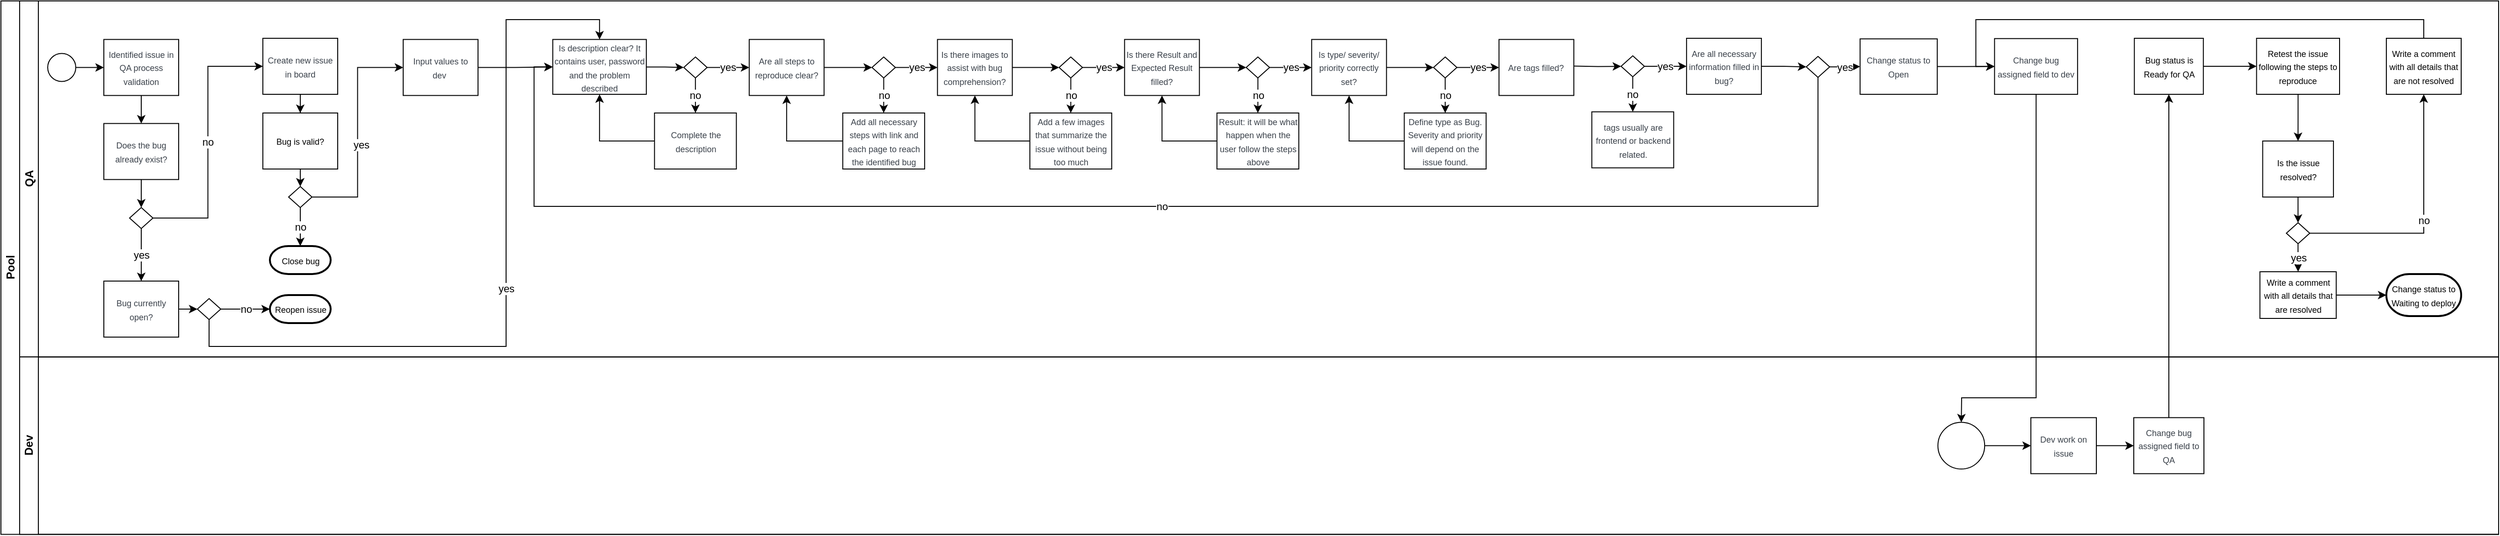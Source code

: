 <mxfile version="24.2.8" type="github">
  <diagram id="prtHgNgQTEPvFCAcTncT" name="Page-1">
    <mxGraphModel dx="1803" dy="984" grid="1" gridSize="10" guides="1" tooltips="1" connect="1" arrows="1" fold="1" page="1" pageScale="1" pageWidth="827" pageHeight="1169" math="0" shadow="0">
      <root>
        <mxCell id="0" />
        <mxCell id="1" parent="0" />
        <mxCell id="dNxyNK7c78bLwvsdeMH5-19" value="Pool" style="swimlane;html=1;childLayout=stackLayout;resizeParent=1;resizeParentMax=0;horizontal=0;startSize=20;horizontalStack=0;" parent="1" vertex="1">
          <mxGeometry x="120" y="140" width="2670" height="571.25" as="geometry" />
        </mxCell>
        <mxCell id="dNxyNK7c78bLwvsdeMH5-20" value="QA" style="swimlane;html=1;startSize=20;horizontal=0;" parent="dNxyNK7c78bLwvsdeMH5-19" vertex="1">
          <mxGeometry x="20" width="2650" height="381.25" as="geometry" />
        </mxCell>
        <mxCell id="dNxyNK7c78bLwvsdeMH5-25" value="" style="edgeStyle=orthogonalEdgeStyle;rounded=0;orthogonalLoop=1;jettySize=auto;html=1;entryX=0;entryY=0.5;entryDx=0;entryDy=0;" parent="dNxyNK7c78bLwvsdeMH5-20" source="dNxyNK7c78bLwvsdeMH5-23" target="dNxyNK7c78bLwvsdeMH5-24" edge="1">
          <mxGeometry relative="1" as="geometry" />
        </mxCell>
        <mxCell id="dNxyNK7c78bLwvsdeMH5-23" value="" style="ellipse;whiteSpace=wrap;html=1;" parent="dNxyNK7c78bLwvsdeMH5-20" vertex="1">
          <mxGeometry x="30" y="56.25" width="30" height="30" as="geometry" />
        </mxCell>
        <mxCell id="mZFYDZDjduu5su1gbB5g-3" value="" style="edgeStyle=orthogonalEdgeStyle;rounded=0;orthogonalLoop=1;jettySize=auto;html=1;entryX=0.5;entryY=0;entryDx=0;entryDy=0;" edge="1" parent="dNxyNK7c78bLwvsdeMH5-20" source="dNxyNK7c78bLwvsdeMH5-24" target="mZFYDZDjduu5su1gbB5g-127">
          <mxGeometry relative="1" as="geometry" />
        </mxCell>
        <mxCell id="dNxyNK7c78bLwvsdeMH5-24" value="&lt;span data-lucid-content=&quot;{&amp;quot;t&amp;quot;:&amp;quot;Identified issue in QA process validation&amp;quot;,&amp;quot;m&amp;quot;:[{&amp;quot;s&amp;quot;:0,&amp;quot;n&amp;quot;:&amp;quot;s&amp;quot;,&amp;quot;v&amp;quot;:22.222,&amp;quot;e&amp;quot;:41},{&amp;quot;s&amp;quot;:0,&amp;quot;n&amp;quot;:&amp;quot;fsp&amp;quot;,&amp;quot;v&amp;quot;:&amp;quot;ss_presetShapeStyle1_textStyle&amp;quot;,&amp;quot;e&amp;quot;:41},{&amp;quot;s&amp;quot;:0,&amp;quot;n&amp;quot;:&amp;quot;fsp2&amp;quot;,&amp;quot;v&amp;quot;:&amp;quot;ss_presetShapeStyle1_textStyle&amp;quot;,&amp;quot;e&amp;quot;:41}]}&quot; data-lucid-type=&quot;application/vnd.lucid.text&quot;&gt;&lt;span style=&quot;color: rgb(58, 65, 74);&quot;&gt;&lt;font style=&quot;font-size: 9px;&quot;&gt;Identified issue in QA process validation&lt;/font&gt;&lt;/span&gt;&lt;/span&gt;" style="rounded=0;whiteSpace=wrap;html=1;fontFamily=Helvetica;fontSize=12;fontColor=#000000;align=center;" parent="dNxyNK7c78bLwvsdeMH5-20" vertex="1">
          <mxGeometry x="90" y="41.25" width="80" height="60" as="geometry" />
        </mxCell>
        <mxCell id="mZFYDZDjduu5su1gbB5g-8" value="no" style="edgeStyle=orthogonalEdgeStyle;rounded=0;orthogonalLoop=1;jettySize=auto;html=1;entryX=0;entryY=0.5;entryDx=0;entryDy=0;exitX=1;exitY=0.5;exitDx=0;exitDy=0;" edge="1" parent="dNxyNK7c78bLwvsdeMH5-20" source="mZFYDZDjduu5su1gbB5g-129" target="mZFYDZDjduu5su1gbB5g-7">
          <mxGeometry relative="1" as="geometry" />
        </mxCell>
        <mxCell id="mZFYDZDjduu5su1gbB5g-126" style="edgeStyle=orthogonalEdgeStyle;rounded=0;orthogonalLoop=1;jettySize=auto;html=1;entryX=0.5;entryY=0;entryDx=0;entryDy=0;" edge="1" parent="dNxyNK7c78bLwvsdeMH5-20" source="mZFYDZDjduu5su1gbB5g-7" target="mZFYDZDjduu5su1gbB5g-123">
          <mxGeometry relative="1" as="geometry" />
        </mxCell>
        <mxCell id="mZFYDZDjduu5su1gbB5g-7" value="&lt;span data-lucid-content=&quot;{&amp;quot;t&amp;quot;:&amp;quot;Create new issue in board&amp;quot;,&amp;quot;m&amp;quot;:[{&amp;quot;s&amp;quot;:0,&amp;quot;n&amp;quot;:&amp;quot;s&amp;quot;,&amp;quot;v&amp;quot;:22.222,&amp;quot;e&amp;quot;:25},{&amp;quot;s&amp;quot;:0,&amp;quot;n&amp;quot;:&amp;quot;fsp&amp;quot;,&amp;quot;v&amp;quot;:&amp;quot;ss_presetShapeStyle1_textStyle&amp;quot;,&amp;quot;e&amp;quot;:25},{&amp;quot;s&amp;quot;:0,&amp;quot;n&amp;quot;:&amp;quot;fsp2&amp;quot;,&amp;quot;v&amp;quot;:&amp;quot;ss_presetShapeStyle1_textStyle&amp;quot;,&amp;quot;e&amp;quot;:25}]}&quot; data-lucid-type=&quot;application/vnd.lucid.text&quot;&gt;&lt;span style=&quot;color: rgb(58, 65, 74);&quot;&gt;&lt;font style=&quot;font-size: 9px;&quot;&gt;Create new issue in board&lt;/font&gt;&lt;/span&gt;&lt;/span&gt;" style="whiteSpace=wrap;html=1;fontColor=#000000;rounded=0;" vertex="1" parent="dNxyNK7c78bLwvsdeMH5-20">
          <mxGeometry x="260" y="40" width="80" height="60" as="geometry" />
        </mxCell>
        <mxCell id="mZFYDZDjduu5su1gbB5g-30" value="" style="edgeStyle=orthogonalEdgeStyle;rounded=0;orthogonalLoop=1;jettySize=auto;html=1;" edge="1" parent="dNxyNK7c78bLwvsdeMH5-20" source="mZFYDZDjduu5su1gbB5g-17" target="mZFYDZDjduu5su1gbB5g-29">
          <mxGeometry relative="1" as="geometry" />
        </mxCell>
        <mxCell id="mZFYDZDjduu5su1gbB5g-17" value="&lt;span data-lucid-content=&quot;{&amp;quot;t&amp;quot;:&amp;quot;Input values to dev &amp;quot;,&amp;quot;m&amp;quot;:[{&amp;quot;s&amp;quot;:0,&amp;quot;n&amp;quot;:&amp;quot;s&amp;quot;,&amp;quot;v&amp;quot;:22.222,&amp;quot;e&amp;quot;:20},{&amp;quot;s&amp;quot;:0,&amp;quot;n&amp;quot;:&amp;quot;fsp&amp;quot;,&amp;quot;v&amp;quot;:&amp;quot;ss_presetShapeStyle1_textStyle&amp;quot;,&amp;quot;e&amp;quot;:20},{&amp;quot;s&amp;quot;:0,&amp;quot;n&amp;quot;:&amp;quot;fsp2&amp;quot;,&amp;quot;v&amp;quot;:&amp;quot;ss_presetShapeStyle1_textStyle&amp;quot;,&amp;quot;e&amp;quot;:20}]}&quot; data-lucid-type=&quot;application/vnd.lucid.text&quot;&gt;&lt;span style=&quot;color: rgb(58, 65, 74);&quot;&gt;&lt;font style=&quot;font-size: 9px;&quot;&gt;Input values to dev&amp;nbsp;&lt;/font&gt;&lt;/span&gt;&lt;/span&gt;" style="whiteSpace=wrap;html=1;fontColor=#000000;rounded=0;" vertex="1" parent="dNxyNK7c78bLwvsdeMH5-20">
          <mxGeometry x="410" y="41.25" width="80" height="60" as="geometry" />
        </mxCell>
        <mxCell id="mZFYDZDjduu5su1gbB5g-22" value="&lt;font style=&quot;font-size: 9px;&quot;&gt;Close bug&lt;/font&gt;" style="strokeWidth=2;html=1;shape=mxgraph.flowchart.terminator;whiteSpace=wrap;" vertex="1" parent="dNxyNK7c78bLwvsdeMH5-20">
          <mxGeometry x="267.5" y="262.5" width="65" height="30" as="geometry" />
        </mxCell>
        <mxCell id="mZFYDZDjduu5su1gbB5g-32" value="" style="edgeStyle=orthogonalEdgeStyle;rounded=0;orthogonalLoop=1;jettySize=auto;html=1;" edge="1" parent="dNxyNK7c78bLwvsdeMH5-20" source="mZFYDZDjduu5su1gbB5g-29" target="mZFYDZDjduu5su1gbB5g-31">
          <mxGeometry relative="1" as="geometry" />
        </mxCell>
        <mxCell id="mZFYDZDjduu5su1gbB5g-29" value="&lt;span data-lucid-content=&quot;{&amp;quot;t&amp;quot;:&amp;quot;Is description clear? It contains user, password and the problem described&amp;quot;,&amp;quot;m&amp;quot;:[{&amp;quot;s&amp;quot;:0,&amp;quot;n&amp;quot;:&amp;quot;s&amp;quot;,&amp;quot;v&amp;quot;:22.222,&amp;quot;e&amp;quot;:74},{&amp;quot;s&amp;quot;:0,&amp;quot;n&amp;quot;:&amp;quot;fsp&amp;quot;,&amp;quot;v&amp;quot;:&amp;quot;ss_presetShapeStyle1_textStyle&amp;quot;,&amp;quot;e&amp;quot;:74},{&amp;quot;s&amp;quot;:0,&amp;quot;n&amp;quot;:&amp;quot;fsp2&amp;quot;,&amp;quot;v&amp;quot;:&amp;quot;ss_presetShapeStyle1_textStyle&amp;quot;,&amp;quot;e&amp;quot;:74}]}&quot; data-lucid-type=&quot;application/vnd.lucid.text&quot;&gt;&lt;span style=&quot;color: rgb(58, 65, 74);&quot;&gt;&lt;font style=&quot;font-size: 9px;&quot;&gt;Is description clear? It contains user, password and the problem described&lt;/font&gt;&lt;/span&gt;&lt;/span&gt;" style="whiteSpace=wrap;html=1;fontColor=#000000;rounded=0;align=center;" vertex="1" parent="dNxyNK7c78bLwvsdeMH5-20">
          <mxGeometry x="569.92" y="41.25" width="100" height="58.75" as="geometry" />
        </mxCell>
        <mxCell id="mZFYDZDjduu5su1gbB5g-34" value="yes" style="edgeStyle=orthogonalEdgeStyle;rounded=0;orthogonalLoop=1;jettySize=auto;html=1;" edge="1" parent="dNxyNK7c78bLwvsdeMH5-20" source="mZFYDZDjduu5su1gbB5g-31" target="mZFYDZDjduu5su1gbB5g-33">
          <mxGeometry relative="1" as="geometry" />
        </mxCell>
        <mxCell id="mZFYDZDjduu5su1gbB5g-36" value="no" style="edgeStyle=orthogonalEdgeStyle;rounded=0;orthogonalLoop=1;jettySize=auto;html=1;" edge="1" parent="dNxyNK7c78bLwvsdeMH5-20" source="mZFYDZDjduu5su1gbB5g-31" target="mZFYDZDjduu5su1gbB5g-35">
          <mxGeometry relative="1" as="geometry" />
        </mxCell>
        <mxCell id="mZFYDZDjduu5su1gbB5g-31" value="" style="rhombus;whiteSpace=wrap;html=1;fontColor=#000000;rounded=0;" vertex="1" parent="dNxyNK7c78bLwvsdeMH5-20">
          <mxGeometry x="709.92" y="60" width="25" height="22.5" as="geometry" />
        </mxCell>
        <mxCell id="mZFYDZDjduu5su1gbB5g-49" style="edgeStyle=orthogonalEdgeStyle;rounded=0;orthogonalLoop=1;jettySize=auto;html=1;exitX=1;exitY=0.5;exitDx=0;exitDy=0;entryX=0;entryY=0.5;entryDx=0;entryDy=0;" edge="1" parent="dNxyNK7c78bLwvsdeMH5-20" source="mZFYDZDjduu5su1gbB5g-33" target="mZFYDZDjduu5su1gbB5g-46">
          <mxGeometry relative="1" as="geometry" />
        </mxCell>
        <mxCell id="mZFYDZDjduu5su1gbB5g-33" value="&lt;span data-lucid-content=&quot;{&amp;quot;t&amp;quot;:&amp;quot;Are all steps to reproduce clear?&amp;quot;,&amp;quot;m&amp;quot;:[{&amp;quot;s&amp;quot;:0,&amp;quot;n&amp;quot;:&amp;quot;s&amp;quot;,&amp;quot;v&amp;quot;:22.222,&amp;quot;e&amp;quot;:33},{&amp;quot;s&amp;quot;:0,&amp;quot;n&amp;quot;:&amp;quot;fsp&amp;quot;,&amp;quot;v&amp;quot;:&amp;quot;ss_presetShapeStyle1_textStyle&amp;quot;,&amp;quot;e&amp;quot;:33},{&amp;quot;s&amp;quot;:0,&amp;quot;n&amp;quot;:&amp;quot;fsp2&amp;quot;,&amp;quot;v&amp;quot;:&amp;quot;ss_presetShapeStyle1_textStyle&amp;quot;,&amp;quot;e&amp;quot;:33}]}&quot; data-lucid-type=&quot;application/vnd.lucid.text&quot;&gt;&lt;span style=&quot;color: rgb(58, 65, 74);&quot;&gt;&lt;font style=&quot;font-size: 9px;&quot;&gt;Are all steps to reproduce clear?&lt;/font&gt;&lt;/span&gt;&lt;/span&gt;" style="whiteSpace=wrap;html=1;fontColor=#000000;rounded=0;" vertex="1" parent="dNxyNK7c78bLwvsdeMH5-20">
          <mxGeometry x="779.92" y="41.25" width="80" height="60" as="geometry" />
        </mxCell>
        <mxCell id="mZFYDZDjduu5su1gbB5g-35" value="&lt;span data-lucid-content=&quot;{&amp;quot;t&amp;quot;:&amp;quot;Complete the description&amp;quot;,&amp;quot;m&amp;quot;:[{&amp;quot;s&amp;quot;:0,&amp;quot;n&amp;quot;:&amp;quot;s&amp;quot;,&amp;quot;v&amp;quot;:22.222,&amp;quot;e&amp;quot;:24},{&amp;quot;s&amp;quot;:0,&amp;quot;n&amp;quot;:&amp;quot;fsp&amp;quot;,&amp;quot;v&amp;quot;:&amp;quot;ss_presetShapeStyle1_textStyle&amp;quot;,&amp;quot;e&amp;quot;:24},{&amp;quot;s&amp;quot;:0,&amp;quot;n&amp;quot;:&amp;quot;fsp2&amp;quot;,&amp;quot;v&amp;quot;:&amp;quot;ss_presetShapeStyle1_textStyle&amp;quot;,&amp;quot;e&amp;quot;:24}]}&quot; data-lucid-type=&quot;application/vnd.lucid.text&quot;&gt;&lt;span style=&quot;color: rgb(58, 65, 74);&quot;&gt;&lt;font style=&quot;font-size: 9px;&quot;&gt;Complete the description&lt;/font&gt;&lt;/span&gt;&lt;/span&gt;" style="whiteSpace=wrap;html=1;fontColor=#000000;rounded=0;" vertex="1" parent="dNxyNK7c78bLwvsdeMH5-20">
          <mxGeometry x="678.67" y="120" width="87.5" height="60" as="geometry" />
        </mxCell>
        <mxCell id="mZFYDZDjduu5su1gbB5g-42" style="edgeStyle=orthogonalEdgeStyle;rounded=0;orthogonalLoop=1;jettySize=auto;html=1;entryX=0.5;entryY=1;entryDx=0;entryDy=0;" edge="1" parent="dNxyNK7c78bLwvsdeMH5-20" source="mZFYDZDjduu5su1gbB5g-35" target="mZFYDZDjduu5su1gbB5g-29">
          <mxGeometry relative="1" as="geometry">
            <mxPoint x="579.92" y="150" as="targetPoint" />
          </mxGeometry>
        </mxCell>
        <mxCell id="mZFYDZDjduu5su1gbB5g-44" value="yes" style="edgeStyle=orthogonalEdgeStyle;rounded=0;orthogonalLoop=1;jettySize=auto;html=1;" edge="1" parent="dNxyNK7c78bLwvsdeMH5-20" source="mZFYDZDjduu5su1gbB5g-46" target="mZFYDZDjduu5su1gbB5g-47">
          <mxGeometry relative="1" as="geometry" />
        </mxCell>
        <mxCell id="mZFYDZDjduu5su1gbB5g-45" value="no" style="edgeStyle=orthogonalEdgeStyle;rounded=0;orthogonalLoop=1;jettySize=auto;html=1;" edge="1" parent="dNxyNK7c78bLwvsdeMH5-20" source="mZFYDZDjduu5su1gbB5g-46" target="mZFYDZDjduu5su1gbB5g-48">
          <mxGeometry relative="1" as="geometry" />
        </mxCell>
        <mxCell id="mZFYDZDjduu5su1gbB5g-46" value="" style="rhombus;whiteSpace=wrap;html=1;fontColor=#000000;rounded=0;" vertex="1" parent="dNxyNK7c78bLwvsdeMH5-20">
          <mxGeometry x="911.17" y="60" width="25" height="22.5" as="geometry" />
        </mxCell>
        <mxCell id="mZFYDZDjduu5su1gbB5g-56" style="edgeStyle=orthogonalEdgeStyle;rounded=0;orthogonalLoop=1;jettySize=auto;html=1;exitX=1;exitY=0.5;exitDx=0;exitDy=0;entryX=0;entryY=0.5;entryDx=0;entryDy=0;" edge="1" parent="dNxyNK7c78bLwvsdeMH5-20" source="mZFYDZDjduu5su1gbB5g-47" target="mZFYDZDjduu5su1gbB5g-53">
          <mxGeometry relative="1" as="geometry" />
        </mxCell>
        <mxCell id="mZFYDZDjduu5su1gbB5g-47" value="&lt;span data-lucid-content=&quot;{&amp;quot;t&amp;quot;:&amp;quot;Is there images to assist with bug comprehension?&amp;quot;,&amp;quot;m&amp;quot;:[{&amp;quot;s&amp;quot;:0,&amp;quot;n&amp;quot;:&amp;quot;s&amp;quot;,&amp;quot;v&amp;quot;:22.222,&amp;quot;e&amp;quot;:49},{&amp;quot;s&amp;quot;:0,&amp;quot;n&amp;quot;:&amp;quot;fsp&amp;quot;,&amp;quot;v&amp;quot;:&amp;quot;ss_presetShapeStyle1_textStyle&amp;quot;,&amp;quot;e&amp;quot;:49},{&amp;quot;s&amp;quot;:0,&amp;quot;n&amp;quot;:&amp;quot;fsp2&amp;quot;,&amp;quot;v&amp;quot;:&amp;quot;ss_presetShapeStyle1_textStyle&amp;quot;,&amp;quot;e&amp;quot;:49}]}&quot; data-lucid-type=&quot;application/vnd.lucid.text&quot;&gt;&lt;span style=&quot;color: rgb(58, 65, 74);&quot;&gt;&lt;font style=&quot;font-size: 9px;&quot;&gt;Is there images to assist with bug comprehension?&lt;/font&gt;&lt;/span&gt;&lt;/span&gt;" style="whiteSpace=wrap;html=1;fontColor=#000000;rounded=0;" vertex="1" parent="dNxyNK7c78bLwvsdeMH5-20">
          <mxGeometry x="981.17" y="41.25" width="80" height="60" as="geometry" />
        </mxCell>
        <mxCell id="mZFYDZDjduu5su1gbB5g-50" style="edgeStyle=orthogonalEdgeStyle;rounded=0;orthogonalLoop=1;jettySize=auto;html=1;entryX=0.5;entryY=1;entryDx=0;entryDy=0;" edge="1" parent="dNxyNK7c78bLwvsdeMH5-20" source="mZFYDZDjduu5su1gbB5g-48" target="mZFYDZDjduu5su1gbB5g-33">
          <mxGeometry relative="1" as="geometry" />
        </mxCell>
        <mxCell id="mZFYDZDjduu5su1gbB5g-48" value="&lt;span data-lucid-content=&quot;{&amp;quot;t&amp;quot;:&amp;quot;Add all necessary steps with link and each page to reach the identified bug&amp;quot;,&amp;quot;m&amp;quot;:[{&amp;quot;s&amp;quot;:0,&amp;quot;n&amp;quot;:&amp;quot;s&amp;quot;,&amp;quot;v&amp;quot;:22.222,&amp;quot;e&amp;quot;:75},{&amp;quot;s&amp;quot;:0,&amp;quot;n&amp;quot;:&amp;quot;fsp&amp;quot;,&amp;quot;v&amp;quot;:&amp;quot;ss_presetShapeStyle1_textStyle&amp;quot;,&amp;quot;e&amp;quot;:75},{&amp;quot;s&amp;quot;:0,&amp;quot;n&amp;quot;:&amp;quot;fsp2&amp;quot;,&amp;quot;v&amp;quot;:&amp;quot;ss_presetShapeStyle1_textStyle&amp;quot;,&amp;quot;e&amp;quot;:75}]}&quot; data-lucid-type=&quot;application/vnd.lucid.text&quot;&gt;&lt;span style=&quot;color: rgb(58, 65, 74);&quot;&gt;&lt;font style=&quot;font-size: 9px;&quot;&gt;Add all necessary steps with link and each page to reach the identified bug&lt;/font&gt;&lt;/span&gt;&lt;/span&gt;" style="whiteSpace=wrap;html=1;fontColor=#000000;rounded=0;" vertex="1" parent="dNxyNK7c78bLwvsdeMH5-20">
          <mxGeometry x="879.92" y="120" width="87.5" height="60" as="geometry" />
        </mxCell>
        <mxCell id="mZFYDZDjduu5su1gbB5g-51" value="yes" style="edgeStyle=orthogonalEdgeStyle;rounded=0;orthogonalLoop=1;jettySize=auto;html=1;" edge="1" parent="dNxyNK7c78bLwvsdeMH5-20" source="mZFYDZDjduu5su1gbB5g-53" target="mZFYDZDjduu5su1gbB5g-54">
          <mxGeometry relative="1" as="geometry" />
        </mxCell>
        <mxCell id="mZFYDZDjduu5su1gbB5g-52" value="no" style="edgeStyle=orthogonalEdgeStyle;rounded=0;orthogonalLoop=1;jettySize=auto;html=1;" edge="1" parent="dNxyNK7c78bLwvsdeMH5-20" source="mZFYDZDjduu5su1gbB5g-53" target="mZFYDZDjduu5su1gbB5g-55">
          <mxGeometry relative="1" as="geometry" />
        </mxCell>
        <mxCell id="mZFYDZDjduu5su1gbB5g-53" value="" style="rhombus;whiteSpace=wrap;html=1;fontColor=#000000;rounded=0;" vertex="1" parent="dNxyNK7c78bLwvsdeMH5-20">
          <mxGeometry x="1111.17" y="60" width="25" height="22.5" as="geometry" />
        </mxCell>
        <mxCell id="mZFYDZDjduu5su1gbB5g-64" style="edgeStyle=orthogonalEdgeStyle;rounded=0;orthogonalLoop=1;jettySize=auto;html=1;entryX=0;entryY=0.5;entryDx=0;entryDy=0;" edge="1" parent="dNxyNK7c78bLwvsdeMH5-20" source="mZFYDZDjduu5su1gbB5g-54" target="mZFYDZDjduu5su1gbB5g-61">
          <mxGeometry relative="1" as="geometry" />
        </mxCell>
        <mxCell id="mZFYDZDjduu5su1gbB5g-54" value="&lt;span data-lucid-content=&quot;{&amp;quot;t&amp;quot;:&amp;quot;Is there Result and Expected Result filled?&amp;quot;,&amp;quot;m&amp;quot;:[{&amp;quot;s&amp;quot;:0,&amp;quot;n&amp;quot;:&amp;quot;s&amp;quot;,&amp;quot;v&amp;quot;:22.222,&amp;quot;e&amp;quot;:43},{&amp;quot;s&amp;quot;:0,&amp;quot;n&amp;quot;:&amp;quot;fsp&amp;quot;,&amp;quot;v&amp;quot;:&amp;quot;ss_presetShapeStyle1_textStyle&amp;quot;,&amp;quot;e&amp;quot;:43},{&amp;quot;s&amp;quot;:0,&amp;quot;n&amp;quot;:&amp;quot;fsp2&amp;quot;,&amp;quot;v&amp;quot;:&amp;quot;ss_presetShapeStyle1_textStyle&amp;quot;,&amp;quot;e&amp;quot;:43}]}&quot; data-lucid-type=&quot;application/vnd.lucid.text&quot;&gt;&lt;span style=&quot;color: rgb(58, 65, 74);&quot;&gt;&lt;font style=&quot;font-size: 9px;&quot;&gt;Is there Result and Expected Result filled?&lt;/font&gt;&lt;/span&gt;&lt;/span&gt;" style="whiteSpace=wrap;html=1;fontColor=#000000;rounded=0;" vertex="1" parent="dNxyNK7c78bLwvsdeMH5-20">
          <mxGeometry x="1181.17" y="41.25" width="80" height="60" as="geometry" />
        </mxCell>
        <mxCell id="mZFYDZDjduu5su1gbB5g-57" style="edgeStyle=orthogonalEdgeStyle;rounded=0;orthogonalLoop=1;jettySize=auto;html=1;entryX=0.5;entryY=1;entryDx=0;entryDy=0;" edge="1" parent="dNxyNK7c78bLwvsdeMH5-20" source="mZFYDZDjduu5su1gbB5g-55" target="mZFYDZDjduu5su1gbB5g-47">
          <mxGeometry relative="1" as="geometry" />
        </mxCell>
        <mxCell id="mZFYDZDjduu5su1gbB5g-55" value="&lt;span data-lucid-content=&quot;{&amp;quot;t&amp;quot;:&amp;quot;Add a few images that summarize the issue without being too much&amp;quot;,&amp;quot;m&amp;quot;:[{&amp;quot;s&amp;quot;:0,&amp;quot;n&amp;quot;:&amp;quot;s&amp;quot;,&amp;quot;v&amp;quot;:22.222,&amp;quot;e&amp;quot;:64},{&amp;quot;s&amp;quot;:0,&amp;quot;n&amp;quot;:&amp;quot;fsp&amp;quot;,&amp;quot;v&amp;quot;:&amp;quot;ss_presetShapeStyle1_textStyle&amp;quot;,&amp;quot;e&amp;quot;:64},{&amp;quot;s&amp;quot;:0,&amp;quot;n&amp;quot;:&amp;quot;fsp2&amp;quot;,&amp;quot;v&amp;quot;:&amp;quot;ss_presetShapeStyle1_textStyle&amp;quot;,&amp;quot;e&amp;quot;:64}]}&quot; data-lucid-type=&quot;application/vnd.lucid.text&quot;&gt;&lt;span style=&quot;color: rgb(58, 65, 74);&quot;&gt;&lt;font style=&quot;font-size: 9px;&quot;&gt;Add a few images that summarize the issue without being too much&lt;/font&gt;&lt;/span&gt;&lt;/span&gt;" style="whiteSpace=wrap;html=1;fontColor=#000000;rounded=0;" vertex="1" parent="dNxyNK7c78bLwvsdeMH5-20">
          <mxGeometry x="1079.92" y="120" width="87.5" height="60" as="geometry" />
        </mxCell>
        <mxCell id="mZFYDZDjduu5su1gbB5g-59" value="yes" style="edgeStyle=orthogonalEdgeStyle;rounded=0;orthogonalLoop=1;jettySize=auto;html=1;" edge="1" parent="dNxyNK7c78bLwvsdeMH5-20" source="mZFYDZDjduu5su1gbB5g-61" target="mZFYDZDjduu5su1gbB5g-62">
          <mxGeometry relative="1" as="geometry" />
        </mxCell>
        <mxCell id="mZFYDZDjduu5su1gbB5g-60" value="no" style="edgeStyle=orthogonalEdgeStyle;rounded=0;orthogonalLoop=1;jettySize=auto;html=1;" edge="1" parent="dNxyNK7c78bLwvsdeMH5-20" source="mZFYDZDjduu5su1gbB5g-61" target="mZFYDZDjduu5su1gbB5g-63">
          <mxGeometry relative="1" as="geometry" />
        </mxCell>
        <mxCell id="mZFYDZDjduu5su1gbB5g-61" value="" style="rhombus;whiteSpace=wrap;html=1;fontColor=#000000;rounded=0;" vertex="1" parent="dNxyNK7c78bLwvsdeMH5-20">
          <mxGeometry x="1311.17" y="60" width="25" height="22.5" as="geometry" />
        </mxCell>
        <mxCell id="mZFYDZDjduu5su1gbB5g-62" value="&lt;span data-lucid-content=&quot;{&amp;quot;t&amp;quot;:&amp;quot;Is type/ severity/ priority correctly set?&amp;quot;,&amp;quot;m&amp;quot;:[{&amp;quot;s&amp;quot;:0,&amp;quot;n&amp;quot;:&amp;quot;s&amp;quot;,&amp;quot;v&amp;quot;:22.222,&amp;quot;e&amp;quot;:42},{&amp;quot;s&amp;quot;:0,&amp;quot;n&amp;quot;:&amp;quot;fsp&amp;quot;,&amp;quot;v&amp;quot;:&amp;quot;ss_presetShapeStyle1_textStyle&amp;quot;,&amp;quot;e&amp;quot;:42},{&amp;quot;s&amp;quot;:0,&amp;quot;n&amp;quot;:&amp;quot;fsp2&amp;quot;,&amp;quot;v&amp;quot;:&amp;quot;ss_presetShapeStyle1_textStyle&amp;quot;,&amp;quot;e&amp;quot;:42}]}&quot; data-lucid-type=&quot;application/vnd.lucid.text&quot;&gt;&lt;span style=&quot;color: rgb(58, 65, 74);&quot;&gt;&lt;font style=&quot;font-size: 9px;&quot;&gt;Is type/ severity/ priority correctly set?&lt;/font&gt;&lt;/span&gt;&lt;/span&gt;" style="whiteSpace=wrap;html=1;fontColor=#000000;rounded=0;" vertex="1" parent="dNxyNK7c78bLwvsdeMH5-20">
          <mxGeometry x="1381.17" y="41.25" width="80" height="60" as="geometry" />
        </mxCell>
        <mxCell id="mZFYDZDjduu5su1gbB5g-71" style="edgeStyle=orthogonalEdgeStyle;rounded=0;orthogonalLoop=1;jettySize=auto;html=1;entryX=0.5;entryY=1;entryDx=0;entryDy=0;" edge="1" parent="dNxyNK7c78bLwvsdeMH5-20" source="mZFYDZDjduu5su1gbB5g-63" target="mZFYDZDjduu5su1gbB5g-54">
          <mxGeometry relative="1" as="geometry" />
        </mxCell>
        <mxCell id="mZFYDZDjduu5su1gbB5g-63" value="&lt;span data-lucid-content=&quot;{&amp;quot;t&amp;quot;:&amp;quot;Result: it will be what happen when the user follow the steps above&amp;quot;,&amp;quot;m&amp;quot;:[{&amp;quot;s&amp;quot;:0,&amp;quot;n&amp;quot;:&amp;quot;s&amp;quot;,&amp;quot;v&amp;quot;:22.222,&amp;quot;e&amp;quot;:67},{&amp;quot;s&amp;quot;:0,&amp;quot;n&amp;quot;:&amp;quot;fsp&amp;quot;,&amp;quot;v&amp;quot;:&amp;quot;ss_presetShapeStyle1_textStyle&amp;quot;,&amp;quot;e&amp;quot;:67},{&amp;quot;s&amp;quot;:0,&amp;quot;n&amp;quot;:&amp;quot;fsp2&amp;quot;,&amp;quot;v&amp;quot;:&amp;quot;ss_presetShapeStyle1_textStyle&amp;quot;,&amp;quot;e&amp;quot;:67}]}&quot; data-lucid-type=&quot;application/vnd.lucid.text&quot;&gt;&lt;span style=&quot;color: rgb(58, 65, 74);&quot;&gt;&lt;font style=&quot;font-size: 9px;&quot;&gt;Result: it will be what happen when the user follow the steps above&lt;/font&gt;&lt;/span&gt;&lt;/span&gt;" style="whiteSpace=wrap;html=1;fontColor=#000000;rounded=0;" vertex="1" parent="dNxyNK7c78bLwvsdeMH5-20">
          <mxGeometry x="1279.92" y="120" width="87.5" height="60" as="geometry" />
        </mxCell>
        <mxCell id="mZFYDZDjduu5su1gbB5g-65" style="edgeStyle=orthogonalEdgeStyle;rounded=0;orthogonalLoop=1;jettySize=auto;html=1;entryX=0;entryY=0.5;entryDx=0;entryDy=0;" edge="1" parent="dNxyNK7c78bLwvsdeMH5-20" target="mZFYDZDjduu5su1gbB5g-68" source="mZFYDZDjduu5su1gbB5g-62">
          <mxGeometry relative="1" as="geometry">
            <mxPoint x="1461.17" y="71" as="sourcePoint" />
          </mxGeometry>
        </mxCell>
        <mxCell id="mZFYDZDjduu5su1gbB5g-66" value="yes" style="edgeStyle=orthogonalEdgeStyle;rounded=0;orthogonalLoop=1;jettySize=auto;html=1;" edge="1" parent="dNxyNK7c78bLwvsdeMH5-20" source="mZFYDZDjduu5su1gbB5g-68" target="mZFYDZDjduu5su1gbB5g-69">
          <mxGeometry relative="1" as="geometry" />
        </mxCell>
        <mxCell id="mZFYDZDjduu5su1gbB5g-67" value="no" style="edgeStyle=orthogonalEdgeStyle;rounded=0;orthogonalLoop=1;jettySize=auto;html=1;" edge="1" parent="dNxyNK7c78bLwvsdeMH5-20" source="mZFYDZDjduu5su1gbB5g-68" target="mZFYDZDjduu5su1gbB5g-70">
          <mxGeometry relative="1" as="geometry" />
        </mxCell>
        <mxCell id="mZFYDZDjduu5su1gbB5g-68" value="" style="rhombus;whiteSpace=wrap;html=1;fontColor=#000000;rounded=0;" vertex="1" parent="dNxyNK7c78bLwvsdeMH5-20">
          <mxGeometry x="1511.42" y="60" width="25" height="22.5" as="geometry" />
        </mxCell>
        <mxCell id="mZFYDZDjduu5su1gbB5g-69" value="&lt;span data-lucid-content=&quot;{&amp;quot;t&amp;quot;:&amp;quot;Are tags filled?&amp;quot;,&amp;quot;m&amp;quot;:[{&amp;quot;s&amp;quot;:0,&amp;quot;n&amp;quot;:&amp;quot;s&amp;quot;,&amp;quot;v&amp;quot;:22.222,&amp;quot;e&amp;quot;:16},{&amp;quot;s&amp;quot;:0,&amp;quot;n&amp;quot;:&amp;quot;fsp&amp;quot;,&amp;quot;v&amp;quot;:&amp;quot;ss_presetShapeStyle1_textStyle&amp;quot;,&amp;quot;e&amp;quot;:16},{&amp;quot;s&amp;quot;:0,&amp;quot;n&amp;quot;:&amp;quot;fsp2&amp;quot;,&amp;quot;v&amp;quot;:&amp;quot;ss_presetShapeStyle1_textStyle&amp;quot;,&amp;quot;e&amp;quot;:16}]}&quot; data-lucid-type=&quot;application/vnd.lucid.text&quot;&gt;&lt;span style=&quot;color: rgb(58, 65, 74);&quot;&gt;&lt;font style=&quot;font-size: 9px;&quot;&gt;Are tags filled?&lt;/font&gt;&lt;/span&gt;&lt;/span&gt;" style="whiteSpace=wrap;html=1;fontColor=#000000;rounded=0;" vertex="1" parent="dNxyNK7c78bLwvsdeMH5-20">
          <mxGeometry x="1581.42" y="41.25" width="80" height="60" as="geometry" />
        </mxCell>
        <mxCell id="mZFYDZDjduu5su1gbB5g-72" style="edgeStyle=orthogonalEdgeStyle;rounded=0;orthogonalLoop=1;jettySize=auto;html=1;exitX=0;exitY=0.5;exitDx=0;exitDy=0;entryX=0.5;entryY=1;entryDx=0;entryDy=0;" edge="1" parent="dNxyNK7c78bLwvsdeMH5-20" source="mZFYDZDjduu5su1gbB5g-70" target="mZFYDZDjduu5su1gbB5g-62">
          <mxGeometry relative="1" as="geometry" />
        </mxCell>
        <mxCell id="mZFYDZDjduu5su1gbB5g-70" value="&lt;span data-lucid-content=&quot;{&amp;quot;t&amp;quot;:&amp;quot;Define type as Bug. Severity and priority will depend on the issue found.&amp;quot;,&amp;quot;m&amp;quot;:[{&amp;quot;s&amp;quot;:0,&amp;quot;n&amp;quot;:&amp;quot;s&amp;quot;,&amp;quot;v&amp;quot;:22.222,&amp;quot;e&amp;quot;:73},{&amp;quot;s&amp;quot;:0,&amp;quot;n&amp;quot;:&amp;quot;fsp&amp;quot;,&amp;quot;v&amp;quot;:&amp;quot;ss_presetShapeStyle1_textStyle&amp;quot;,&amp;quot;e&amp;quot;:73},{&amp;quot;s&amp;quot;:0,&amp;quot;n&amp;quot;:&amp;quot;fsp2&amp;quot;,&amp;quot;v&amp;quot;:&amp;quot;ss_presetShapeStyle1_textStyle&amp;quot;,&amp;quot;e&amp;quot;:73}]}&quot; data-lucid-type=&quot;application/vnd.lucid.text&quot;&gt;&lt;span style=&quot;color: rgb(58, 65, 74);&quot;&gt;&lt;font style=&quot;font-size: 9px;&quot;&gt;Define type as Bug. Severity and priority will depend on the issue found.&lt;/font&gt;&lt;/span&gt;&lt;/span&gt;" style="whiteSpace=wrap;html=1;fontColor=#000000;rounded=0;" vertex="1" parent="dNxyNK7c78bLwvsdeMH5-20">
          <mxGeometry x="1480.17" y="120" width="87.5" height="60" as="geometry" />
        </mxCell>
        <mxCell id="mZFYDZDjduu5su1gbB5g-73" style="edgeStyle=orthogonalEdgeStyle;rounded=0;orthogonalLoop=1;jettySize=auto;html=1;entryX=0;entryY=0.5;entryDx=0;entryDy=0;" edge="1" parent="dNxyNK7c78bLwvsdeMH5-20" target="mZFYDZDjduu5su1gbB5g-76">
          <mxGeometry relative="1" as="geometry">
            <mxPoint x="1661.42" y="69.75" as="sourcePoint" />
          </mxGeometry>
        </mxCell>
        <mxCell id="mZFYDZDjduu5su1gbB5g-74" value="yes" style="edgeStyle=orthogonalEdgeStyle;rounded=0;orthogonalLoop=1;jettySize=auto;html=1;" edge="1" parent="dNxyNK7c78bLwvsdeMH5-20" source="mZFYDZDjduu5su1gbB5g-76" target="mZFYDZDjduu5su1gbB5g-77">
          <mxGeometry relative="1" as="geometry" />
        </mxCell>
        <mxCell id="mZFYDZDjduu5su1gbB5g-75" value="no" style="edgeStyle=orthogonalEdgeStyle;rounded=0;orthogonalLoop=1;jettySize=auto;html=1;" edge="1" parent="dNxyNK7c78bLwvsdeMH5-20" source="mZFYDZDjduu5su1gbB5g-76" target="mZFYDZDjduu5su1gbB5g-78">
          <mxGeometry relative="1" as="geometry" />
        </mxCell>
        <mxCell id="mZFYDZDjduu5su1gbB5g-76" value="" style="rhombus;whiteSpace=wrap;html=1;fontColor=#000000;rounded=0;" vertex="1" parent="dNxyNK7c78bLwvsdeMH5-20">
          <mxGeometry x="1711.92" y="58.75" width="25" height="22.5" as="geometry" />
        </mxCell>
        <mxCell id="mZFYDZDjduu5su1gbB5g-82" style="edgeStyle=orthogonalEdgeStyle;rounded=0;orthogonalLoop=1;jettySize=auto;html=1;exitX=1;exitY=0.5;exitDx=0;exitDy=0;entryX=0;entryY=0.5;entryDx=0;entryDy=0;" edge="1" parent="dNxyNK7c78bLwvsdeMH5-20" source="mZFYDZDjduu5su1gbB5g-77" target="mZFYDZDjduu5su1gbB5g-81">
          <mxGeometry relative="1" as="geometry" />
        </mxCell>
        <mxCell id="mZFYDZDjduu5su1gbB5g-77" value="&lt;span data-lucid-content=&quot;{&amp;quot;t&amp;quot;:&amp;quot;Are all necessary information filled in bug?&amp;quot;,&amp;quot;m&amp;quot;:[{&amp;quot;s&amp;quot;:0,&amp;quot;n&amp;quot;:&amp;quot;s&amp;quot;,&amp;quot;v&amp;quot;:22.222,&amp;quot;e&amp;quot;:44},{&amp;quot;s&amp;quot;:0,&amp;quot;n&amp;quot;:&amp;quot;fsp&amp;quot;,&amp;quot;v&amp;quot;:&amp;quot;ss_presetShapeStyle1_textStyle&amp;quot;,&amp;quot;e&amp;quot;:44},{&amp;quot;s&amp;quot;:0,&amp;quot;n&amp;quot;:&amp;quot;fsp2&amp;quot;,&amp;quot;v&amp;quot;:&amp;quot;ss_presetShapeStyle1_textStyle&amp;quot;,&amp;quot;e&amp;quot;:44}]}&quot; data-lucid-type=&quot;application/vnd.lucid.text&quot;&gt;&lt;span style=&quot;color: rgb(58, 65, 74);&quot;&gt;&lt;font style=&quot;font-size: 9px;&quot;&gt;Are all necessary information filled in bug?&lt;/font&gt;&lt;/span&gt;&lt;/span&gt;" style="whiteSpace=wrap;html=1;fontColor=#000000;rounded=0;" vertex="1" parent="dNxyNK7c78bLwvsdeMH5-20">
          <mxGeometry x="1781.92" y="40" width="80" height="60" as="geometry" />
        </mxCell>
        <mxCell id="mZFYDZDjduu5su1gbB5g-78" value="&lt;span data-lucid-content=&quot;{&amp;quot;t&amp;quot;:&amp;quot;tags usually are frontend or backend related.&amp;quot;,&amp;quot;m&amp;quot;:[{&amp;quot;s&amp;quot;:0,&amp;quot;n&amp;quot;:&amp;quot;s&amp;quot;,&amp;quot;v&amp;quot;:22.222,&amp;quot;e&amp;quot;:45},{&amp;quot;s&amp;quot;:0,&amp;quot;n&amp;quot;:&amp;quot;fsp&amp;quot;,&amp;quot;v&amp;quot;:&amp;quot;ss_presetShapeStyle1_textStyle&amp;quot;,&amp;quot;e&amp;quot;:45},{&amp;quot;s&amp;quot;:0,&amp;quot;n&amp;quot;:&amp;quot;fsp2&amp;quot;,&amp;quot;v&amp;quot;:&amp;quot;ss_presetShapeStyle1_textStyle&amp;quot;,&amp;quot;e&amp;quot;:45}]}&quot; data-lucid-type=&quot;application/vnd.lucid.text&quot;&gt;&lt;span style=&quot;color: rgb(58, 65, 74);&quot;&gt;&lt;font style=&quot;font-size: 9px;&quot;&gt;tags usually are frontend or backend related.&lt;/font&gt;&lt;/span&gt;&lt;/span&gt;" style="whiteSpace=wrap;html=1;fontColor=#000000;rounded=0;" vertex="1" parent="dNxyNK7c78bLwvsdeMH5-20">
          <mxGeometry x="1680.67" y="118.75" width="87.5" height="60" as="geometry" />
        </mxCell>
        <mxCell id="mZFYDZDjduu5su1gbB5g-83" value="no" style="edgeStyle=orthogonalEdgeStyle;rounded=0;orthogonalLoop=1;jettySize=auto;html=1;exitX=0.5;exitY=1;exitDx=0;exitDy=0;entryX=0;entryY=0.5;entryDx=0;entryDy=0;" edge="1" parent="dNxyNK7c78bLwvsdeMH5-20" source="mZFYDZDjduu5su1gbB5g-81" target="mZFYDZDjduu5su1gbB5g-29">
          <mxGeometry relative="1" as="geometry">
            <Array as="points">
              <mxPoint x="1922.92" y="220" />
              <mxPoint x="549.92" y="220" />
              <mxPoint x="549.92" y="71" />
            </Array>
          </mxGeometry>
        </mxCell>
        <mxCell id="mZFYDZDjduu5su1gbB5g-87" value="yes" style="edgeStyle=orthogonalEdgeStyle;rounded=0;orthogonalLoop=1;jettySize=auto;html=1;" edge="1" parent="dNxyNK7c78bLwvsdeMH5-20" source="mZFYDZDjduu5su1gbB5g-81" target="mZFYDZDjduu5su1gbB5g-86">
          <mxGeometry relative="1" as="geometry" />
        </mxCell>
        <mxCell id="mZFYDZDjduu5su1gbB5g-81" value="" style="rhombus;whiteSpace=wrap;html=1;fontColor=#000000;rounded=0;" vertex="1" parent="dNxyNK7c78bLwvsdeMH5-20">
          <mxGeometry x="1909.92" y="59.38" width="25" height="22.5" as="geometry" />
        </mxCell>
        <mxCell id="mZFYDZDjduu5su1gbB5g-89" value="" style="edgeStyle=orthogonalEdgeStyle;rounded=0;orthogonalLoop=1;jettySize=auto;html=1;" edge="1" parent="dNxyNK7c78bLwvsdeMH5-20" source="mZFYDZDjduu5su1gbB5g-86" target="mZFYDZDjduu5su1gbB5g-88">
          <mxGeometry relative="1" as="geometry" />
        </mxCell>
        <mxCell id="mZFYDZDjduu5su1gbB5g-86" value="&lt;span data-lucid-content=&quot;{&amp;quot;t&amp;quot;:&amp;quot;Change status to Open&amp;quot;,&amp;quot;m&amp;quot;:[{&amp;quot;s&amp;quot;:0,&amp;quot;n&amp;quot;:&amp;quot;s&amp;quot;,&amp;quot;v&amp;quot;:22.222,&amp;quot;e&amp;quot;:21},{&amp;quot;s&amp;quot;:0,&amp;quot;n&amp;quot;:&amp;quot;fsp&amp;quot;,&amp;quot;v&amp;quot;:&amp;quot;ss_presetShapeStyle1_textStyle&amp;quot;,&amp;quot;e&amp;quot;:21},{&amp;quot;s&amp;quot;:0,&amp;quot;n&amp;quot;:&amp;quot;fsp2&amp;quot;,&amp;quot;v&amp;quot;:&amp;quot;ss_presetShapeStyle1_textStyle&amp;quot;,&amp;quot;e&amp;quot;:21}]}&quot; data-lucid-type=&quot;application/vnd.lucid.text&quot;&gt;&lt;span style=&quot;color: rgb(58, 65, 74);&quot;&gt;&lt;font style=&quot;font-size: 9px;&quot;&gt;Change status to Open&lt;/font&gt;&lt;/span&gt;&lt;/span&gt;" style="whiteSpace=wrap;html=1;fontColor=#000000;rounded=0;" vertex="1" parent="dNxyNK7c78bLwvsdeMH5-20">
          <mxGeometry x="1967.42" y="40.63" width="82.5" height="59.37" as="geometry" />
        </mxCell>
        <mxCell id="mZFYDZDjduu5su1gbB5g-88" value="&lt;span data-lucid-content=&quot;{&amp;quot;t&amp;quot;:&amp;quot;Change bug assigned to dev&amp;quot;,&amp;quot;m&amp;quot;:[{&amp;quot;s&amp;quot;:0,&amp;quot;n&amp;quot;:&amp;quot;s&amp;quot;,&amp;quot;v&amp;quot;:22.222,&amp;quot;e&amp;quot;:26},{&amp;quot;s&amp;quot;:0,&amp;quot;n&amp;quot;:&amp;quot;fsp&amp;quot;,&amp;quot;v&amp;quot;:&amp;quot;ss_presetShapeStyle1_textStyle&amp;quot;,&amp;quot;e&amp;quot;:26},{&amp;quot;s&amp;quot;:0,&amp;quot;n&amp;quot;:&amp;quot;fsp2&amp;quot;,&amp;quot;v&amp;quot;:&amp;quot;ss_presetShapeStyle1_textStyle&amp;quot;,&amp;quot;e&amp;quot;:26}]}&quot; data-lucid-type=&quot;application/vnd.lucid.text&quot;&gt;&lt;span style=&quot;color: rgb(58, 65, 74);&quot;&gt;&lt;font style=&quot;font-size: 9px;&quot;&gt;Change bug assigned field to dev&lt;/font&gt;&lt;/span&gt;&lt;/span&gt;" style="whiteSpace=wrap;html=1;fontColor=#000000;rounded=0;" vertex="1" parent="dNxyNK7c78bLwvsdeMH5-20">
          <mxGeometry x="2111.17" y="40.32" width="88.75" height="59.69" as="geometry" />
        </mxCell>
        <mxCell id="mZFYDZDjduu5su1gbB5g-102" value="" style="edgeStyle=orthogonalEdgeStyle;rounded=0;orthogonalLoop=1;jettySize=auto;html=1;" edge="1" parent="dNxyNK7c78bLwvsdeMH5-20" source="mZFYDZDjduu5su1gbB5g-99" target="mZFYDZDjduu5su1gbB5g-101">
          <mxGeometry relative="1" as="geometry" />
        </mxCell>
        <mxCell id="mZFYDZDjduu5su1gbB5g-99" value="&lt;font style=&quot;font-size: 9px;&quot;&gt;Bug status is Ready for QA&lt;/font&gt;" style="whiteSpace=wrap;html=1;fontColor=#000000;rounded=0;" vertex="1" parent="dNxyNK7c78bLwvsdeMH5-20">
          <mxGeometry x="2260.63" y="40" width="73.75" height="60" as="geometry" />
        </mxCell>
        <mxCell id="mZFYDZDjduu5su1gbB5g-108" value="" style="edgeStyle=orthogonalEdgeStyle;rounded=0;orthogonalLoop=1;jettySize=auto;html=1;" edge="1" parent="dNxyNK7c78bLwvsdeMH5-20" source="mZFYDZDjduu5su1gbB5g-101" target="mZFYDZDjduu5su1gbB5g-107">
          <mxGeometry relative="1" as="geometry" />
        </mxCell>
        <mxCell id="mZFYDZDjduu5su1gbB5g-101" value="&lt;font style=&quot;font-size: 9px;&quot;&gt;Retest the issue following the steps to reproduce&lt;/font&gt;" style="whiteSpace=wrap;html=1;fontColor=#000000;rounded=0;" vertex="1" parent="dNxyNK7c78bLwvsdeMH5-20">
          <mxGeometry x="2391.26" y="40" width="88.74" height="60" as="geometry" />
        </mxCell>
        <mxCell id="mZFYDZDjduu5su1gbB5g-112" value="no" style="edgeStyle=orthogonalEdgeStyle;rounded=0;orthogonalLoop=1;jettySize=auto;html=1;" edge="1" parent="dNxyNK7c78bLwvsdeMH5-20" source="mZFYDZDjduu5su1gbB5g-105" target="mZFYDZDjduu5su1gbB5g-111">
          <mxGeometry relative="1" as="geometry" />
        </mxCell>
        <mxCell id="mZFYDZDjduu5su1gbB5g-117" value="yes" style="edgeStyle=orthogonalEdgeStyle;rounded=0;orthogonalLoop=1;jettySize=auto;html=1;" edge="1" parent="dNxyNK7c78bLwvsdeMH5-20" source="mZFYDZDjduu5su1gbB5g-105" target="mZFYDZDjduu5su1gbB5g-116">
          <mxGeometry relative="1" as="geometry" />
        </mxCell>
        <mxCell id="mZFYDZDjduu5su1gbB5g-105" value="" style="rhombus;whiteSpace=wrap;html=1;fontColor=#000000;rounded=0;" vertex="1" parent="dNxyNK7c78bLwvsdeMH5-20">
          <mxGeometry x="2423.13" y="237.5" width="25" height="22.5" as="geometry" />
        </mxCell>
        <mxCell id="mZFYDZDjduu5su1gbB5g-109" style="edgeStyle=orthogonalEdgeStyle;rounded=0;orthogonalLoop=1;jettySize=auto;html=1;" edge="1" parent="dNxyNK7c78bLwvsdeMH5-20" source="mZFYDZDjduu5su1gbB5g-107" target="mZFYDZDjduu5su1gbB5g-105">
          <mxGeometry relative="1" as="geometry" />
        </mxCell>
        <mxCell id="mZFYDZDjduu5su1gbB5g-107" value="&lt;font style=&quot;font-size: 9px;&quot;&gt;Is the issue resolved?&lt;/font&gt;" style="whiteSpace=wrap;html=1;fontColor=#000000;rounded=0;" vertex="1" parent="dNxyNK7c78bLwvsdeMH5-20">
          <mxGeometry x="2397.82" y="150" width="75.63" height="60" as="geometry" />
        </mxCell>
        <mxCell id="mZFYDZDjduu5su1gbB5g-113" style="edgeStyle=orthogonalEdgeStyle;rounded=0;orthogonalLoop=1;jettySize=auto;html=1;entryX=0;entryY=0.5;entryDx=0;entryDy=0;exitX=0.5;exitY=0;exitDx=0;exitDy=0;" edge="1" parent="dNxyNK7c78bLwvsdeMH5-20" source="mZFYDZDjduu5su1gbB5g-111" target="mZFYDZDjduu5su1gbB5g-88">
          <mxGeometry relative="1" as="geometry" />
        </mxCell>
        <mxCell id="mZFYDZDjduu5su1gbB5g-111" value="&lt;font style=&quot;font-size: 9px;&quot;&gt;Write a comment with all details that are not resolved&lt;/font&gt;" style="whiteSpace=wrap;html=1;fontColor=#000000;rounded=0;" vertex="1" parent="dNxyNK7c78bLwvsdeMH5-20">
          <mxGeometry x="2530" y="40" width="80" height="60" as="geometry" />
        </mxCell>
        <mxCell id="mZFYDZDjduu5su1gbB5g-119" value="" style="edgeStyle=orthogonalEdgeStyle;rounded=0;orthogonalLoop=1;jettySize=auto;html=1;entryX=0;entryY=0.5;entryDx=0;entryDy=0;entryPerimeter=0;" edge="1" parent="dNxyNK7c78bLwvsdeMH5-20" source="mZFYDZDjduu5su1gbB5g-116" target="mZFYDZDjduu5su1gbB5g-120">
          <mxGeometry relative="1" as="geometry">
            <mxPoint x="2537.185" y="315" as="targetPoint" />
          </mxGeometry>
        </mxCell>
        <mxCell id="mZFYDZDjduu5su1gbB5g-116" value="&lt;span style=&quot;font-size: 9px;&quot;&gt;Write a comment with all details that are resolved&lt;/span&gt;" style="whiteSpace=wrap;html=1;fontColor=#000000;rounded=0;" vertex="1" parent="dNxyNK7c78bLwvsdeMH5-20">
          <mxGeometry x="2394.86" y="290" width="81.55" height="50" as="geometry" />
        </mxCell>
        <mxCell id="mZFYDZDjduu5su1gbB5g-120" value="&lt;font style=&quot;font-size: 9px;&quot;&gt;Change status to Waiting to deploy&lt;/font&gt;" style="strokeWidth=2;html=1;shape=mxgraph.flowchart.terminator;whiteSpace=wrap;" vertex="1" parent="dNxyNK7c78bLwvsdeMH5-20">
          <mxGeometry x="2530" y="292.5" width="80" height="45" as="geometry" />
        </mxCell>
        <mxCell id="mZFYDZDjduu5su1gbB5g-143" style="edgeStyle=orthogonalEdgeStyle;rounded=0;orthogonalLoop=1;jettySize=auto;html=1;exitX=0.5;exitY=1;exitDx=0;exitDy=0;entryX=0.5;entryY=0;entryDx=0;entryDy=0;" edge="1" parent="dNxyNK7c78bLwvsdeMH5-20" source="mZFYDZDjduu5su1gbB5g-123" target="mZFYDZDjduu5su1gbB5g-142">
          <mxGeometry relative="1" as="geometry" />
        </mxCell>
        <mxCell id="mZFYDZDjduu5su1gbB5g-123" value="&lt;span style=&quot;font-size: 9px;&quot;&gt;Bug is valid?&lt;/span&gt;" style="whiteSpace=wrap;html=1;fontColor=#000000;rounded=0;" vertex="1" parent="dNxyNK7c78bLwvsdeMH5-20">
          <mxGeometry x="260" y="120" width="80" height="60" as="geometry" />
        </mxCell>
        <mxCell id="mZFYDZDjduu5su1gbB5g-130" style="edgeStyle=orthogonalEdgeStyle;rounded=0;orthogonalLoop=1;jettySize=auto;html=1;exitX=0.5;exitY=1;exitDx=0;exitDy=0;" edge="1" parent="dNxyNK7c78bLwvsdeMH5-20" source="mZFYDZDjduu5su1gbB5g-127" target="mZFYDZDjduu5su1gbB5g-129">
          <mxGeometry relative="1" as="geometry" />
        </mxCell>
        <mxCell id="mZFYDZDjduu5su1gbB5g-127" value="&lt;span style=&quot;color: rgb(58, 65, 74); font-size: 9px;&quot;&gt;Does the bug already exist?&lt;/span&gt;" style="rounded=0;whiteSpace=wrap;html=1;fontFamily=Helvetica;fontSize=12;fontColor=#000000;align=center;" vertex="1" parent="dNxyNK7c78bLwvsdeMH5-20">
          <mxGeometry x="90" y="131.25" width="80" height="60" as="geometry" />
        </mxCell>
        <mxCell id="mZFYDZDjduu5su1gbB5g-132" value="yes" style="edgeStyle=orthogonalEdgeStyle;rounded=0;orthogonalLoop=1;jettySize=auto;html=1;exitX=0.5;exitY=1;exitDx=0;exitDy=0;entryX=0.5;entryY=0;entryDx=0;entryDy=0;" edge="1" parent="dNxyNK7c78bLwvsdeMH5-20" source="mZFYDZDjduu5su1gbB5g-129" target="mZFYDZDjduu5su1gbB5g-131">
          <mxGeometry relative="1" as="geometry" />
        </mxCell>
        <mxCell id="mZFYDZDjduu5su1gbB5g-129" value="" style="rhombus;whiteSpace=wrap;html=1;fontColor=#000000;rounded=0;" vertex="1" parent="dNxyNK7c78bLwvsdeMH5-20">
          <mxGeometry x="117.5" y="221.25" width="25" height="22.5" as="geometry" />
        </mxCell>
        <mxCell id="mZFYDZDjduu5su1gbB5g-134" style="edgeStyle=orthogonalEdgeStyle;rounded=0;orthogonalLoop=1;jettySize=auto;html=1;exitX=1;exitY=0.5;exitDx=0;exitDy=0;entryX=0;entryY=0.5;entryDx=0;entryDy=0;" edge="1" parent="dNxyNK7c78bLwvsdeMH5-20" source="mZFYDZDjduu5su1gbB5g-131" target="mZFYDZDjduu5su1gbB5g-133">
          <mxGeometry relative="1" as="geometry" />
        </mxCell>
        <mxCell id="mZFYDZDjduu5su1gbB5g-131" value="&lt;span style=&quot;color: rgb(58, 65, 74); font-size: 9px;&quot;&gt;Bug currently open?&lt;/span&gt;" style="rounded=0;whiteSpace=wrap;html=1;fontFamily=Helvetica;fontSize=12;fontColor=#000000;align=center;" vertex="1" parent="dNxyNK7c78bLwvsdeMH5-20">
          <mxGeometry x="90" y="300" width="80" height="60" as="geometry" />
        </mxCell>
        <mxCell id="mZFYDZDjduu5su1gbB5g-136" value="no" style="edgeStyle=orthogonalEdgeStyle;rounded=0;orthogonalLoop=1;jettySize=auto;html=1;exitX=1;exitY=0.5;exitDx=0;exitDy=0;entryX=0;entryY=0.5;entryDx=0;entryDy=0;entryPerimeter=0;" edge="1" parent="dNxyNK7c78bLwvsdeMH5-20" source="mZFYDZDjduu5su1gbB5g-133" target="mZFYDZDjduu5su1gbB5g-148">
          <mxGeometry relative="1" as="geometry">
            <mxPoint x="260" y="330" as="targetPoint" />
          </mxGeometry>
        </mxCell>
        <mxCell id="mZFYDZDjduu5su1gbB5g-141" value="yes" style="edgeStyle=orthogonalEdgeStyle;rounded=0;orthogonalLoop=1;jettySize=auto;html=1;entryX=0.5;entryY=0;entryDx=0;entryDy=0;" edge="1" parent="dNxyNK7c78bLwvsdeMH5-20" source="mZFYDZDjduu5su1gbB5g-133" target="mZFYDZDjduu5su1gbB5g-29">
          <mxGeometry relative="1" as="geometry">
            <Array as="points">
              <mxPoint x="202" y="370" />
              <mxPoint x="520" y="370" />
              <mxPoint x="520" y="20" />
              <mxPoint x="620" y="20" />
            </Array>
          </mxGeometry>
        </mxCell>
        <mxCell id="mZFYDZDjduu5su1gbB5g-133" value="" style="rhombus;whiteSpace=wrap;html=1;fontColor=#000000;rounded=0;" vertex="1" parent="dNxyNK7c78bLwvsdeMH5-20">
          <mxGeometry x="190" y="318.75" width="25" height="22.5" as="geometry" />
        </mxCell>
        <mxCell id="mZFYDZDjduu5su1gbB5g-144" value="no" style="edgeStyle=orthogonalEdgeStyle;rounded=0;orthogonalLoop=1;jettySize=auto;html=1;exitX=0.5;exitY=1;exitDx=0;exitDy=0;" edge="1" parent="dNxyNK7c78bLwvsdeMH5-20" source="mZFYDZDjduu5su1gbB5g-142" target="mZFYDZDjduu5su1gbB5g-22">
          <mxGeometry relative="1" as="geometry" />
        </mxCell>
        <mxCell id="mZFYDZDjduu5su1gbB5g-145" style="edgeStyle=orthogonalEdgeStyle;rounded=0;orthogonalLoop=1;jettySize=auto;html=1;exitX=1;exitY=0.5;exitDx=0;exitDy=0;entryX=0;entryY=0.5;entryDx=0;entryDy=0;" edge="1" parent="dNxyNK7c78bLwvsdeMH5-20" source="mZFYDZDjduu5su1gbB5g-142" target="mZFYDZDjduu5su1gbB5g-17">
          <mxGeometry relative="1" as="geometry" />
        </mxCell>
        <mxCell id="mZFYDZDjduu5su1gbB5g-146" value="yes" style="edgeLabel;html=1;align=center;verticalAlign=middle;resizable=0;points=[];" vertex="1" connectable="0" parent="mZFYDZDjduu5su1gbB5g-145">
          <mxGeometry x="-0.109" y="-3" relative="1" as="geometry">
            <mxPoint as="offset" />
          </mxGeometry>
        </mxCell>
        <mxCell id="mZFYDZDjduu5su1gbB5g-142" value="" style="rhombus;whiteSpace=wrap;html=1;fontColor=#000000;rounded=0;" vertex="1" parent="dNxyNK7c78bLwvsdeMH5-20">
          <mxGeometry x="287.5" y="198.75" width="25" height="22.5" as="geometry" />
        </mxCell>
        <mxCell id="mZFYDZDjduu5su1gbB5g-148" value="&lt;span style=&quot;font-size: 9px;&quot;&gt;Reopen issue&lt;/span&gt;" style="strokeWidth=2;html=1;shape=mxgraph.flowchart.terminator;whiteSpace=wrap;" vertex="1" parent="dNxyNK7c78bLwvsdeMH5-20">
          <mxGeometry x="267.5" y="315" width="65" height="30" as="geometry" />
        </mxCell>
        <mxCell id="dNxyNK7c78bLwvsdeMH5-21" value="Dev" style="swimlane;html=1;startSize=20;horizontal=0;" parent="dNxyNK7c78bLwvsdeMH5-19" vertex="1">
          <mxGeometry x="20" y="381.25" width="2650" height="190" as="geometry" />
        </mxCell>
        <mxCell id="mZFYDZDjduu5su1gbB5g-93" value="" style="edgeStyle=orthogonalEdgeStyle;rounded=0;orthogonalLoop=1;jettySize=auto;html=1;" edge="1" parent="dNxyNK7c78bLwvsdeMH5-21" source="mZFYDZDjduu5su1gbB5g-90" target="mZFYDZDjduu5su1gbB5g-92">
          <mxGeometry relative="1" as="geometry" />
        </mxCell>
        <mxCell id="mZFYDZDjduu5su1gbB5g-90" value="" style="ellipse;whiteSpace=wrap;html=1;fontColor=#000000;rounded=0;" vertex="1" parent="dNxyNK7c78bLwvsdeMH5-21">
          <mxGeometry x="2050.63" y="70" width="49.99" height="50" as="geometry" />
        </mxCell>
        <mxCell id="mZFYDZDjduu5su1gbB5g-92" value="&lt;span data-lucid-content=&quot;{&amp;quot;t&amp;quot;:&amp;quot;Dev work on issue&amp;quot;,&amp;quot;m&amp;quot;:[{&amp;quot;s&amp;quot;:0,&amp;quot;n&amp;quot;:&amp;quot;s&amp;quot;,&amp;quot;v&amp;quot;:22.222,&amp;quot;e&amp;quot;:17},{&amp;quot;s&amp;quot;:0,&amp;quot;n&amp;quot;:&amp;quot;fsp&amp;quot;,&amp;quot;v&amp;quot;:&amp;quot;ss_presetShapeStyle1_textStyle&amp;quot;,&amp;quot;e&amp;quot;:17},{&amp;quot;s&amp;quot;:0,&amp;quot;n&amp;quot;:&amp;quot;fsp2&amp;quot;,&amp;quot;v&amp;quot;:&amp;quot;ss_presetShapeStyle1_textStyle&amp;quot;,&amp;quot;e&amp;quot;:17}]}&quot; data-lucid-type=&quot;application/vnd.lucid.text&quot;&gt;&lt;span style=&quot;color: rgb(58, 65, 74);&quot;&gt;&lt;font style=&quot;font-size: 9px;&quot;&gt;Dev work on issue&lt;/font&gt;&lt;/span&gt;&lt;/span&gt;" style="whiteSpace=wrap;html=1;fontColor=#000000;rounded=0;" vertex="1" parent="dNxyNK7c78bLwvsdeMH5-21">
          <mxGeometry x="2150" y="65" width="70" height="60" as="geometry" />
        </mxCell>
        <mxCell id="mZFYDZDjduu5su1gbB5g-94" value="&lt;span style=&quot;color: rgb(58, 65, 74); font-size: 9px;&quot;&gt;Change bug assigned field to QA&lt;/span&gt;" style="whiteSpace=wrap;html=1;fontColor=#000000;rounded=0;" vertex="1" parent="dNxyNK7c78bLwvsdeMH5-21">
          <mxGeometry x="2260" y="65" width="75" height="60" as="geometry" />
        </mxCell>
        <mxCell id="mZFYDZDjduu5su1gbB5g-95" value="" style="edgeStyle=orthogonalEdgeStyle;rounded=0;orthogonalLoop=1;jettySize=auto;html=1;" edge="1" parent="dNxyNK7c78bLwvsdeMH5-21" source="mZFYDZDjduu5su1gbB5g-92" target="mZFYDZDjduu5su1gbB5g-94">
          <mxGeometry relative="1" as="geometry" />
        </mxCell>
        <mxCell id="mZFYDZDjduu5su1gbB5g-91" value="" style="edgeStyle=orthogonalEdgeStyle;rounded=0;orthogonalLoop=1;jettySize=auto;html=1;" edge="1" parent="dNxyNK7c78bLwvsdeMH5-19" source="mZFYDZDjduu5su1gbB5g-88" target="mZFYDZDjduu5su1gbB5g-90">
          <mxGeometry relative="1" as="geometry">
            <Array as="points">
              <mxPoint x="2096" y="425" />
            </Array>
          </mxGeometry>
        </mxCell>
        <mxCell id="mZFYDZDjduu5su1gbB5g-100" value="" style="edgeStyle=orthogonalEdgeStyle;rounded=0;orthogonalLoop=1;jettySize=auto;html=1;" edge="1" parent="dNxyNK7c78bLwvsdeMH5-19" source="mZFYDZDjduu5su1gbB5g-94" target="mZFYDZDjduu5su1gbB5g-99">
          <mxGeometry relative="1" as="geometry" />
        </mxCell>
      </root>
    </mxGraphModel>
  </diagram>
</mxfile>

